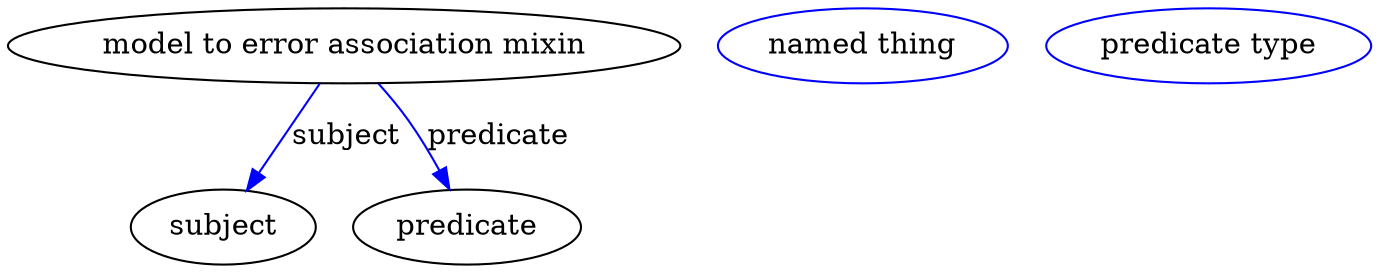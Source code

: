 digraph {
	graph [bb="0,0,654.18,123"];
	node [label="\N"];
	"model to error association mixin"	[height=0.5,
		label="model to error association mixin",
		pos="161.19,105",
		width=4.4774];
	subject	[height=0.5,
		pos="103.19,18",
		width=1.2277];
	"model to error association mixin" -> subject	[color=blue,
		label=subject,
		lp="162.19,61.5",
		pos="e,114.51,35.597 149.45,86.799 141.09,74.543 129.71,57.873 120.33,44.13",
		style=solid];
	predicate	[height=0.5,
		pos="220.19,18",
		width=1.5165];
	"model to error association mixin" -> predicate	[color=blue,
		label=predicate,
		lp="235.19,61.5",
		pos="e,211.72,36.214 177.73,86.807 182.64,81.32 187.86,75.088 192.19,69 197.49,61.538 202.59,52.982 206.96,45.082",
		style=solid];
	"model to error association mixin_subject"	[color=blue,
		height=0.5,
		label="named thing",
		pos="410.19,105",
		width=1.9318];
	"model to error association mixin_predicate"	[color=blue,
		height=0.5,
		label="predicate type",
		pos="576.19,105",
		width=2.1665];
}
